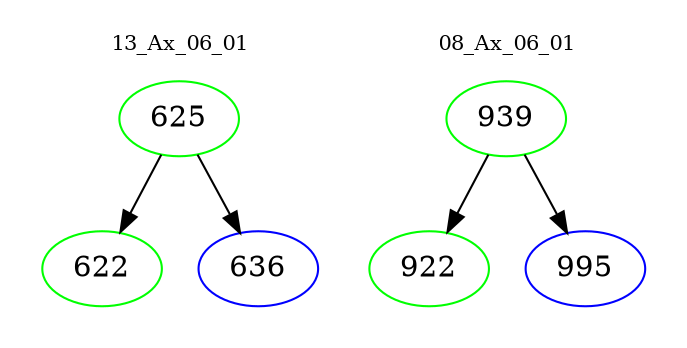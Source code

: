 digraph{
subgraph cluster_0 {
color = white
label = "13_Ax_06_01";
fontsize=10;
T0_625 [label="625", color="green"]
T0_625 -> T0_622 [color="black"]
T0_622 [label="622", color="green"]
T0_625 -> T0_636 [color="black"]
T0_636 [label="636", color="blue"]
}
subgraph cluster_1 {
color = white
label = "08_Ax_06_01";
fontsize=10;
T1_939 [label="939", color="green"]
T1_939 -> T1_922 [color="black"]
T1_922 [label="922", color="green"]
T1_939 -> T1_995 [color="black"]
T1_995 [label="995", color="blue"]
}
}
